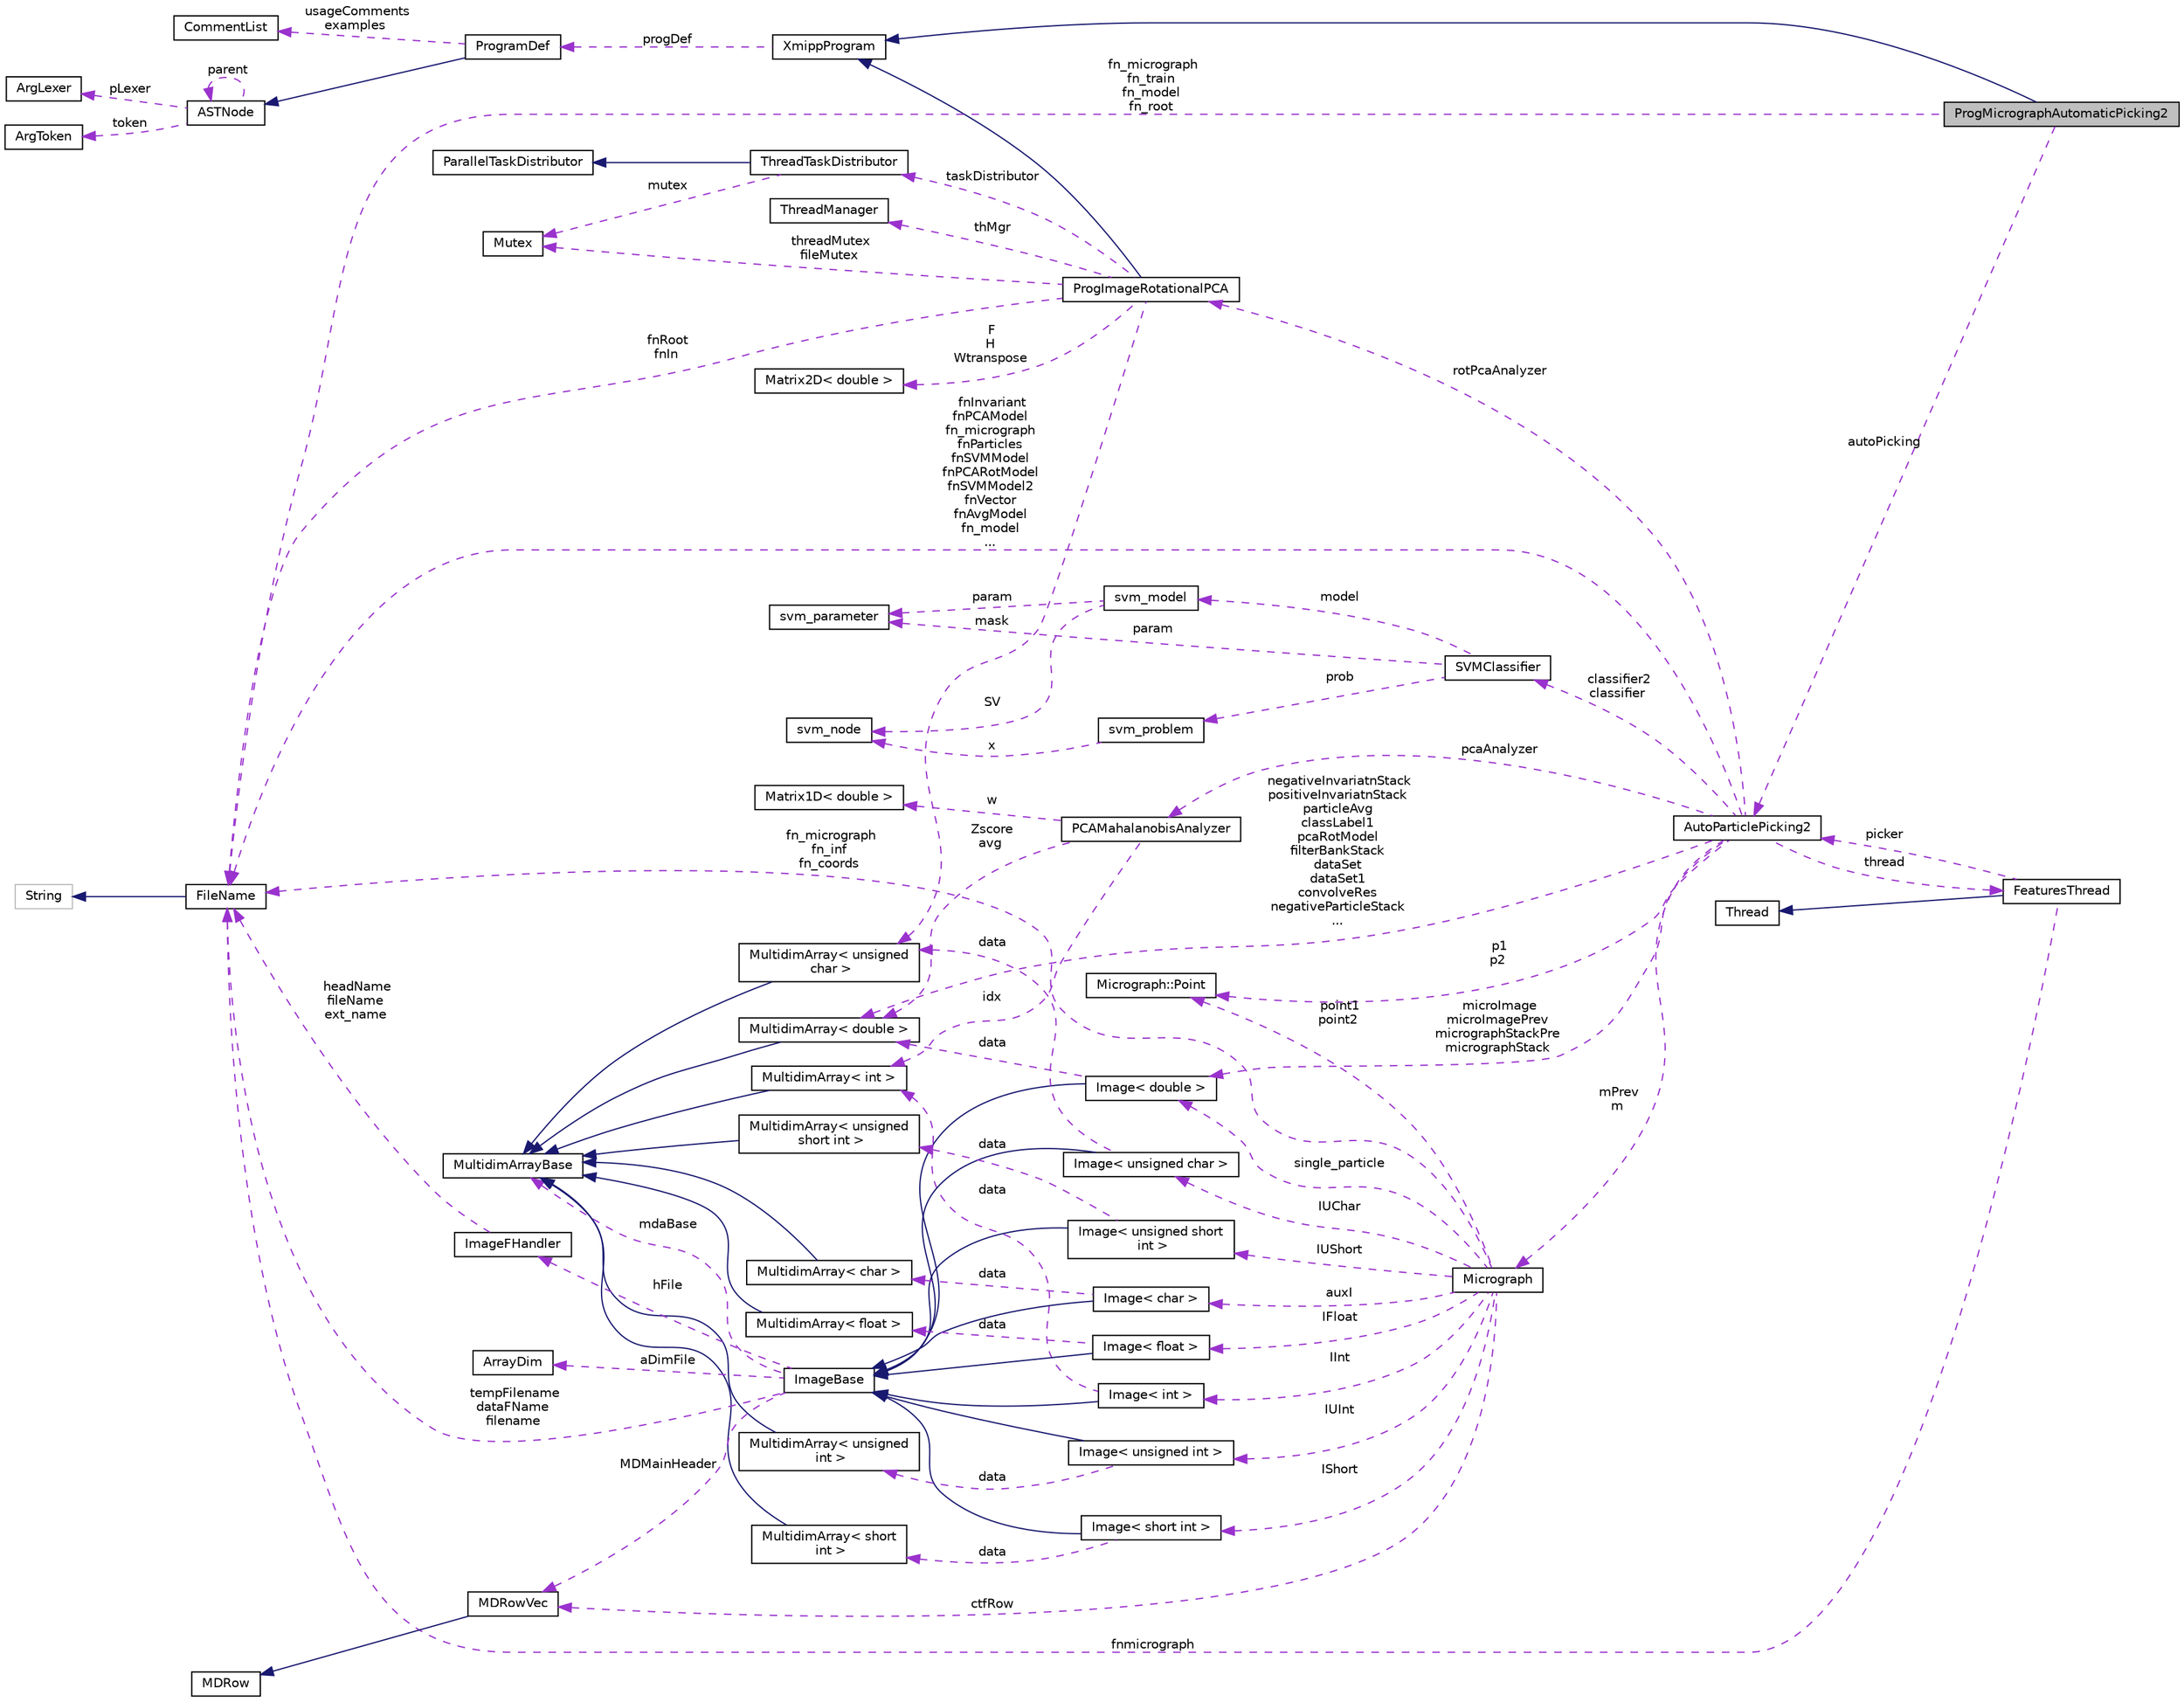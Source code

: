 digraph "ProgMicrographAutomaticPicking2"
{
  edge [fontname="Helvetica",fontsize="10",labelfontname="Helvetica",labelfontsize="10"];
  node [fontname="Helvetica",fontsize="10",shape=record];
  rankdir="LR";
  Node2 [label="ProgMicrographAutomaticPicking2",height=0.2,width=0.4,color="black", fillcolor="grey75", style="filled", fontcolor="black"];
  Node3 -> Node2 [dir="back",color="midnightblue",fontsize="10",style="solid",fontname="Helvetica"];
  Node3 [label="XmippProgram",height=0.2,width=0.4,color="black", fillcolor="white", style="filled",URL="$classXmippProgram.html"];
  Node4 -> Node3 [dir="back",color="darkorchid3",fontsize="10",style="dashed",label=" progDef" ,fontname="Helvetica"];
  Node4 [label="ProgramDef",height=0.2,width=0.4,color="black", fillcolor="white", style="filled",URL="$classProgramDef.html"];
  Node5 -> Node4 [dir="back",color="midnightblue",fontsize="10",style="solid",fontname="Helvetica"];
  Node5 [label="ASTNode",height=0.2,width=0.4,color="black", fillcolor="white", style="filled",URL="$classASTNode.html"];
  Node6 -> Node5 [dir="back",color="darkorchid3",fontsize="10",style="dashed",label=" token" ,fontname="Helvetica"];
  Node6 [label="ArgToken",height=0.2,width=0.4,color="black", fillcolor="white", style="filled",URL="$classArgToken.html"];
  Node7 -> Node5 [dir="back",color="darkorchid3",fontsize="10",style="dashed",label=" pLexer" ,fontname="Helvetica"];
  Node7 [label="ArgLexer",height=0.2,width=0.4,color="black", fillcolor="white", style="filled",URL="$classArgLexer.html"];
  Node5 -> Node5 [dir="back",color="darkorchid3",fontsize="10",style="dashed",label=" parent" ,fontname="Helvetica"];
  Node8 -> Node4 [dir="back",color="darkorchid3",fontsize="10",style="dashed",label=" usageComments\nexamples" ,fontname="Helvetica"];
  Node8 [label="CommentList",height=0.2,width=0.4,color="black", fillcolor="white", style="filled",URL="$classCommentList.html"];
  Node9 -> Node2 [dir="back",color="darkorchid3",fontsize="10",style="dashed",label=" autoPicking" ,fontname="Helvetica"];
  Node9 [label="AutoParticlePicking2",height=0.2,width=0.4,color="black", fillcolor="white", style="filled",URL="$classAutoParticlePicking2.html"];
  Node10 -> Node9 [dir="back",color="darkorchid3",fontsize="10",style="dashed",label=" p1\np2" ,fontname="Helvetica"];
  Node10 [label="Micrograph::Point",height=0.2,width=0.4,color="black", fillcolor="white", style="filled",URL="$structMicrograph_1_1Point.html"];
  Node11 -> Node9 [dir="back",color="darkorchid3",fontsize="10",style="dashed",label=" pcaAnalyzer" ,fontname="Helvetica"];
  Node11 [label="PCAMahalanobisAnalyzer",height=0.2,width=0.4,color="black", fillcolor="white", style="filled",URL="$classPCAMahalanobisAnalyzer.html"];
  Node12 -> Node11 [dir="back",color="darkorchid3",fontsize="10",style="dashed",label=" w" ,fontname="Helvetica"];
  Node12 [label="Matrix1D\< double \>",height=0.2,width=0.4,color="black", fillcolor="white", style="filled",URL="$classMatrix1D.html"];
  Node13 -> Node11 [dir="back",color="darkorchid3",fontsize="10",style="dashed",label=" Zscore\navg" ,fontname="Helvetica"];
  Node13 [label="MultidimArray\< double \>",height=0.2,width=0.4,color="black", fillcolor="white", style="filled",URL="$classMultidimArray.html"];
  Node14 -> Node13 [dir="back",color="midnightblue",fontsize="10",style="solid",fontname="Helvetica"];
  Node14 [label="MultidimArrayBase",height=0.2,width=0.4,color="black", fillcolor="white", style="filled",URL="$classMultidimArrayBase.html"];
  Node15 -> Node11 [dir="back",color="darkorchid3",fontsize="10",style="dashed",label=" idx" ,fontname="Helvetica"];
  Node15 [label="MultidimArray\< int \>",height=0.2,width=0.4,color="black", fillcolor="white", style="filled",URL="$classMultidimArray.html"];
  Node14 -> Node15 [dir="back",color="midnightblue",fontsize="10",style="solid",fontname="Helvetica"];
  Node16 -> Node9 [dir="back",color="darkorchid3",fontsize="10",style="dashed",label=" thread" ,fontname="Helvetica"];
  Node16 [label="FeaturesThread",height=0.2,width=0.4,color="black", fillcolor="white", style="filled",URL="$classFeaturesThread.html"];
  Node17 -> Node16 [dir="back",color="midnightblue",fontsize="10",style="solid",fontname="Helvetica"];
  Node17 [label="Thread",height=0.2,width=0.4,color="black", fillcolor="white", style="filled",URL="$classThread.html"];
  Node9 -> Node16 [dir="back",color="darkorchid3",fontsize="10",style="dashed",label=" picker" ,fontname="Helvetica"];
  Node18 -> Node16 [dir="back",color="darkorchid3",fontsize="10",style="dashed",label=" fnmicrograph" ,fontname="Helvetica"];
  Node18 [label="FileName",height=0.2,width=0.4,color="black", fillcolor="white", style="filled",URL="$classFileName.html"];
  Node19 -> Node18 [dir="back",color="midnightblue",fontsize="10",style="solid",fontname="Helvetica"];
  Node19 [label="String",height=0.2,width=0.4,color="grey75", fillcolor="white", style="filled"];
  Node20 -> Node9 [dir="back",color="darkorchid3",fontsize="10",style="dashed",label=" classifier2\nclassifier" ,fontname="Helvetica"];
  Node20 [label="SVMClassifier",height=0.2,width=0.4,color="black", fillcolor="white", style="filled",URL="$classSVMClassifier.html"];
  Node21 -> Node20 [dir="back",color="darkorchid3",fontsize="10",style="dashed",label=" prob" ,fontname="Helvetica"];
  Node21 [label="svm_problem",height=0.2,width=0.4,color="black", fillcolor="white", style="filled",URL="$structsvm__problem.html"];
  Node22 -> Node21 [dir="back",color="darkorchid3",fontsize="10",style="dashed",label=" x" ,fontname="Helvetica"];
  Node22 [label="svm_node",height=0.2,width=0.4,color="black", fillcolor="white", style="filled",URL="$structsvm__node.html"];
  Node23 -> Node20 [dir="back",color="darkorchid3",fontsize="10",style="dashed",label=" model" ,fontname="Helvetica"];
  Node23 [label="svm_model",height=0.2,width=0.4,color="black", fillcolor="white", style="filled",URL="$structsvm__model.html"];
  Node22 -> Node23 [dir="back",color="darkorchid3",fontsize="10",style="dashed",label=" SV" ,fontname="Helvetica"];
  Node24 -> Node23 [dir="back",color="darkorchid3",fontsize="10",style="dashed",label=" param" ,fontname="Helvetica"];
  Node24 [label="svm_parameter",height=0.2,width=0.4,color="black", fillcolor="white", style="filled",URL="$structsvm__parameter.html"];
  Node24 -> Node20 [dir="back",color="darkorchid3",fontsize="10",style="dashed",label=" param" ,fontname="Helvetica"];
  Node25 -> Node9 [dir="back",color="darkorchid3",fontsize="10",style="dashed",label=" mPrev\nm" ,fontname="Helvetica"];
  Node25 [label="Micrograph",height=0.2,width=0.4,color="black", fillcolor="white", style="filled",URL="$classMicrograph.html"];
  Node10 -> Node25 [dir="back",color="darkorchid3",fontsize="10",style="dashed",label=" point1\npoint2" ,fontname="Helvetica"];
  Node26 -> Node25 [dir="back",color="darkorchid3",fontsize="10",style="dashed",label=" auxI" ,fontname="Helvetica"];
  Node26 [label="Image\< char \>",height=0.2,width=0.4,color="black", fillcolor="white", style="filled",URL="$classImage.html"];
  Node27 -> Node26 [dir="back",color="midnightblue",fontsize="10",style="solid",fontname="Helvetica"];
  Node27 [label="ImageBase",height=0.2,width=0.4,color="black", fillcolor="white", style="filled",URL="$classImageBase.html",tooltip="Image base class. "];
  Node14 -> Node27 [dir="back",color="darkorchid3",fontsize="10",style="dashed",label=" mdaBase" ,fontname="Helvetica"];
  Node28 -> Node27 [dir="back",color="darkorchid3",fontsize="10",style="dashed",label=" MDMainHeader" ,fontname="Helvetica"];
  Node28 [label="MDRowVec",height=0.2,width=0.4,color="black", fillcolor="white", style="filled",URL="$classMDRowVec.html"];
  Node29 -> Node28 [dir="back",color="midnightblue",fontsize="10",style="solid",fontname="Helvetica"];
  Node29 [label="MDRow",height=0.2,width=0.4,color="black", fillcolor="white", style="filled",URL="$classMDRow.html"];
  Node30 -> Node27 [dir="back",color="darkorchid3",fontsize="10",style="dashed",label=" hFile" ,fontname="Helvetica"];
  Node30 [label="ImageFHandler",height=0.2,width=0.4,color="black", fillcolor="white", style="filled",URL="$structImageFHandler.html"];
  Node18 -> Node30 [dir="back",color="darkorchid3",fontsize="10",style="dashed",label=" headName\nfileName\next_name" ,fontname="Helvetica"];
  Node31 -> Node27 [dir="back",color="darkorchid3",fontsize="10",style="dashed",label=" aDimFile" ,fontname="Helvetica"];
  Node31 [label="ArrayDim",height=0.2,width=0.4,color="black", fillcolor="white", style="filled",URL="$structArrayDim.html"];
  Node18 -> Node27 [dir="back",color="darkorchid3",fontsize="10",style="dashed",label=" tempFilename\ndataFName\nfilename" ,fontname="Helvetica"];
  Node32 -> Node26 [dir="back",color="darkorchid3",fontsize="10",style="dashed",label=" data" ,fontname="Helvetica"];
  Node32 [label="MultidimArray\< char \>",height=0.2,width=0.4,color="black", fillcolor="white", style="filled",URL="$classMultidimArray.html"];
  Node14 -> Node32 [dir="back",color="midnightblue",fontsize="10",style="solid",fontname="Helvetica"];
  Node33 -> Node25 [dir="back",color="darkorchid3",fontsize="10",style="dashed",label=" IFloat" ,fontname="Helvetica"];
  Node33 [label="Image\< float \>",height=0.2,width=0.4,color="black", fillcolor="white", style="filled",URL="$classImage.html"];
  Node27 -> Node33 [dir="back",color="midnightblue",fontsize="10",style="solid",fontname="Helvetica"];
  Node34 -> Node33 [dir="back",color="darkorchid3",fontsize="10",style="dashed",label=" data" ,fontname="Helvetica"];
  Node34 [label="MultidimArray\< float \>",height=0.2,width=0.4,color="black", fillcolor="white", style="filled",URL="$classMultidimArray.html"];
  Node14 -> Node34 [dir="back",color="midnightblue",fontsize="10",style="solid",fontname="Helvetica"];
  Node35 -> Node25 [dir="back",color="darkorchid3",fontsize="10",style="dashed",label=" IUInt" ,fontname="Helvetica"];
  Node35 [label="Image\< unsigned int \>",height=0.2,width=0.4,color="black", fillcolor="white", style="filled",URL="$classImage.html"];
  Node27 -> Node35 [dir="back",color="midnightblue",fontsize="10",style="solid",fontname="Helvetica"];
  Node36 -> Node35 [dir="back",color="darkorchid3",fontsize="10",style="dashed",label=" data" ,fontname="Helvetica"];
  Node36 [label="MultidimArray\< unsigned\l int \>",height=0.2,width=0.4,color="black", fillcolor="white", style="filled",URL="$classMultidimArray.html"];
  Node14 -> Node36 [dir="back",color="midnightblue",fontsize="10",style="solid",fontname="Helvetica"];
  Node37 -> Node25 [dir="back",color="darkorchid3",fontsize="10",style="dashed",label=" IUShort" ,fontname="Helvetica"];
  Node37 [label="Image\< unsigned short\l int \>",height=0.2,width=0.4,color="black", fillcolor="white", style="filled",URL="$classImage.html"];
  Node27 -> Node37 [dir="back",color="midnightblue",fontsize="10",style="solid",fontname="Helvetica"];
  Node38 -> Node37 [dir="back",color="darkorchid3",fontsize="10",style="dashed",label=" data" ,fontname="Helvetica"];
  Node38 [label="MultidimArray\< unsigned\l short int \>",height=0.2,width=0.4,color="black", fillcolor="white", style="filled",URL="$classMultidimArray.html"];
  Node14 -> Node38 [dir="back",color="midnightblue",fontsize="10",style="solid",fontname="Helvetica"];
  Node39 -> Node25 [dir="back",color="darkorchid3",fontsize="10",style="dashed",label=" single_particle" ,fontname="Helvetica"];
  Node39 [label="Image\< double \>",height=0.2,width=0.4,color="black", fillcolor="white", style="filled",URL="$classImage.html"];
  Node27 -> Node39 [dir="back",color="midnightblue",fontsize="10",style="solid",fontname="Helvetica"];
  Node13 -> Node39 [dir="back",color="darkorchid3",fontsize="10",style="dashed",label=" data" ,fontname="Helvetica"];
  Node40 -> Node25 [dir="back",color="darkorchid3",fontsize="10",style="dashed",label=" IShort" ,fontname="Helvetica"];
  Node40 [label="Image\< short int \>",height=0.2,width=0.4,color="black", fillcolor="white", style="filled",URL="$classImage.html"];
  Node27 -> Node40 [dir="back",color="midnightblue",fontsize="10",style="solid",fontname="Helvetica"];
  Node41 -> Node40 [dir="back",color="darkorchid3",fontsize="10",style="dashed",label=" data" ,fontname="Helvetica"];
  Node41 [label="MultidimArray\< short\l int \>",height=0.2,width=0.4,color="black", fillcolor="white", style="filled",URL="$classMultidimArray.html"];
  Node14 -> Node41 [dir="back",color="midnightblue",fontsize="10",style="solid",fontname="Helvetica"];
  Node42 -> Node25 [dir="back",color="darkorchid3",fontsize="10",style="dashed",label=" IInt" ,fontname="Helvetica"];
  Node42 [label="Image\< int \>",height=0.2,width=0.4,color="black", fillcolor="white", style="filled",URL="$classImage.html"];
  Node27 -> Node42 [dir="back",color="midnightblue",fontsize="10",style="solid",fontname="Helvetica"];
  Node15 -> Node42 [dir="back",color="darkorchid3",fontsize="10",style="dashed",label=" data" ,fontname="Helvetica"];
  Node28 -> Node25 [dir="back",color="darkorchid3",fontsize="10",style="dashed",label=" ctfRow" ,fontname="Helvetica"];
  Node43 -> Node25 [dir="back",color="darkorchid3",fontsize="10",style="dashed",label=" IUChar" ,fontname="Helvetica"];
  Node43 [label="Image\< unsigned char \>",height=0.2,width=0.4,color="black", fillcolor="white", style="filled",URL="$classImage.html"];
  Node27 -> Node43 [dir="back",color="midnightblue",fontsize="10",style="solid",fontname="Helvetica"];
  Node44 -> Node43 [dir="back",color="darkorchid3",fontsize="10",style="dashed",label=" data" ,fontname="Helvetica"];
  Node44 [label="MultidimArray\< unsigned\l char \>",height=0.2,width=0.4,color="black", fillcolor="white", style="filled",URL="$classMultidimArray.html"];
  Node14 -> Node44 [dir="back",color="midnightblue",fontsize="10",style="solid",fontname="Helvetica"];
  Node18 -> Node25 [dir="back",color="darkorchid3",fontsize="10",style="dashed",label=" fn_micrograph\nfn_inf\nfn_coords" ,fontname="Helvetica"];
  Node45 -> Node9 [dir="back",color="darkorchid3",fontsize="10",style="dashed",label=" rotPcaAnalyzer" ,fontname="Helvetica"];
  Node45 [label="ProgImageRotationalPCA",height=0.2,width=0.4,color="black", fillcolor="white", style="filled",URL="$classProgImageRotationalPCA.html"];
  Node3 -> Node45 [dir="back",color="midnightblue",fontsize="10",style="solid",fontname="Helvetica"];
  Node46 -> Node45 [dir="back",color="darkorchid3",fontsize="10",style="dashed",label=" F\nH\nWtranspose" ,fontname="Helvetica"];
  Node46 [label="Matrix2D\< double \>",height=0.2,width=0.4,color="black", fillcolor="white", style="filled",URL="$classMatrix2D.html"];
  Node47 -> Node45 [dir="back",color="darkorchid3",fontsize="10",style="dashed",label=" thMgr" ,fontname="Helvetica"];
  Node47 [label="ThreadManager",height=0.2,width=0.4,color="black", fillcolor="white", style="filled",URL="$classThreadManager.html"];
  Node48 -> Node45 [dir="back",color="darkorchid3",fontsize="10",style="dashed",label=" threadMutex\nfileMutex" ,fontname="Helvetica"];
  Node48 [label="Mutex",height=0.2,width=0.4,color="black", fillcolor="white", style="filled",URL="$classMutex.html"];
  Node49 -> Node45 [dir="back",color="darkorchid3",fontsize="10",style="dashed",label=" taskDistributor" ,fontname="Helvetica"];
  Node49 [label="ThreadTaskDistributor",height=0.2,width=0.4,color="black", fillcolor="white", style="filled",URL="$classThreadTaskDistributor.html"];
  Node50 -> Node49 [dir="back",color="midnightblue",fontsize="10",style="solid",fontname="Helvetica"];
  Node50 [label="ParallelTaskDistributor",height=0.2,width=0.4,color="black", fillcolor="white", style="filled",URL="$classParallelTaskDistributor.html"];
  Node48 -> Node49 [dir="back",color="darkorchid3",fontsize="10",style="dashed",label=" mutex" ,fontname="Helvetica"];
  Node44 -> Node45 [dir="back",color="darkorchid3",fontsize="10",style="dashed",label=" mask" ,fontname="Helvetica"];
  Node18 -> Node45 [dir="back",color="darkorchid3",fontsize="10",style="dashed",label=" fnRoot\nfnIn" ,fontname="Helvetica"];
  Node39 -> Node9 [dir="back",color="darkorchid3",fontsize="10",style="dashed",label=" microImage\nmicroImagePrev\nmicrographStackPre\nmicrographStack" ,fontname="Helvetica"];
  Node13 -> Node9 [dir="back",color="darkorchid3",fontsize="10",style="dashed",label=" negativeInvariatnStack\npositiveInvariatnStack\nparticleAvg\nclassLabel1\npcaRotModel\nfilterBankStack\ndataSet\ndataSet1\nconvolveRes\nnegativeParticleStack\n..." ,fontname="Helvetica"];
  Node18 -> Node9 [dir="back",color="darkorchid3",fontsize="10",style="dashed",label=" fnInvariant\nfnPCAModel\nfn_micrograph\nfnParticles\nfnSVMModel\nfnPCARotModel\nfnSVMModel2\nfnVector\nfnAvgModel\nfn_model\n..." ,fontname="Helvetica"];
  Node18 -> Node2 [dir="back",color="darkorchid3",fontsize="10",style="dashed",label=" fn_micrograph\nfn_train\nfn_model\nfn_root" ,fontname="Helvetica"];
}
